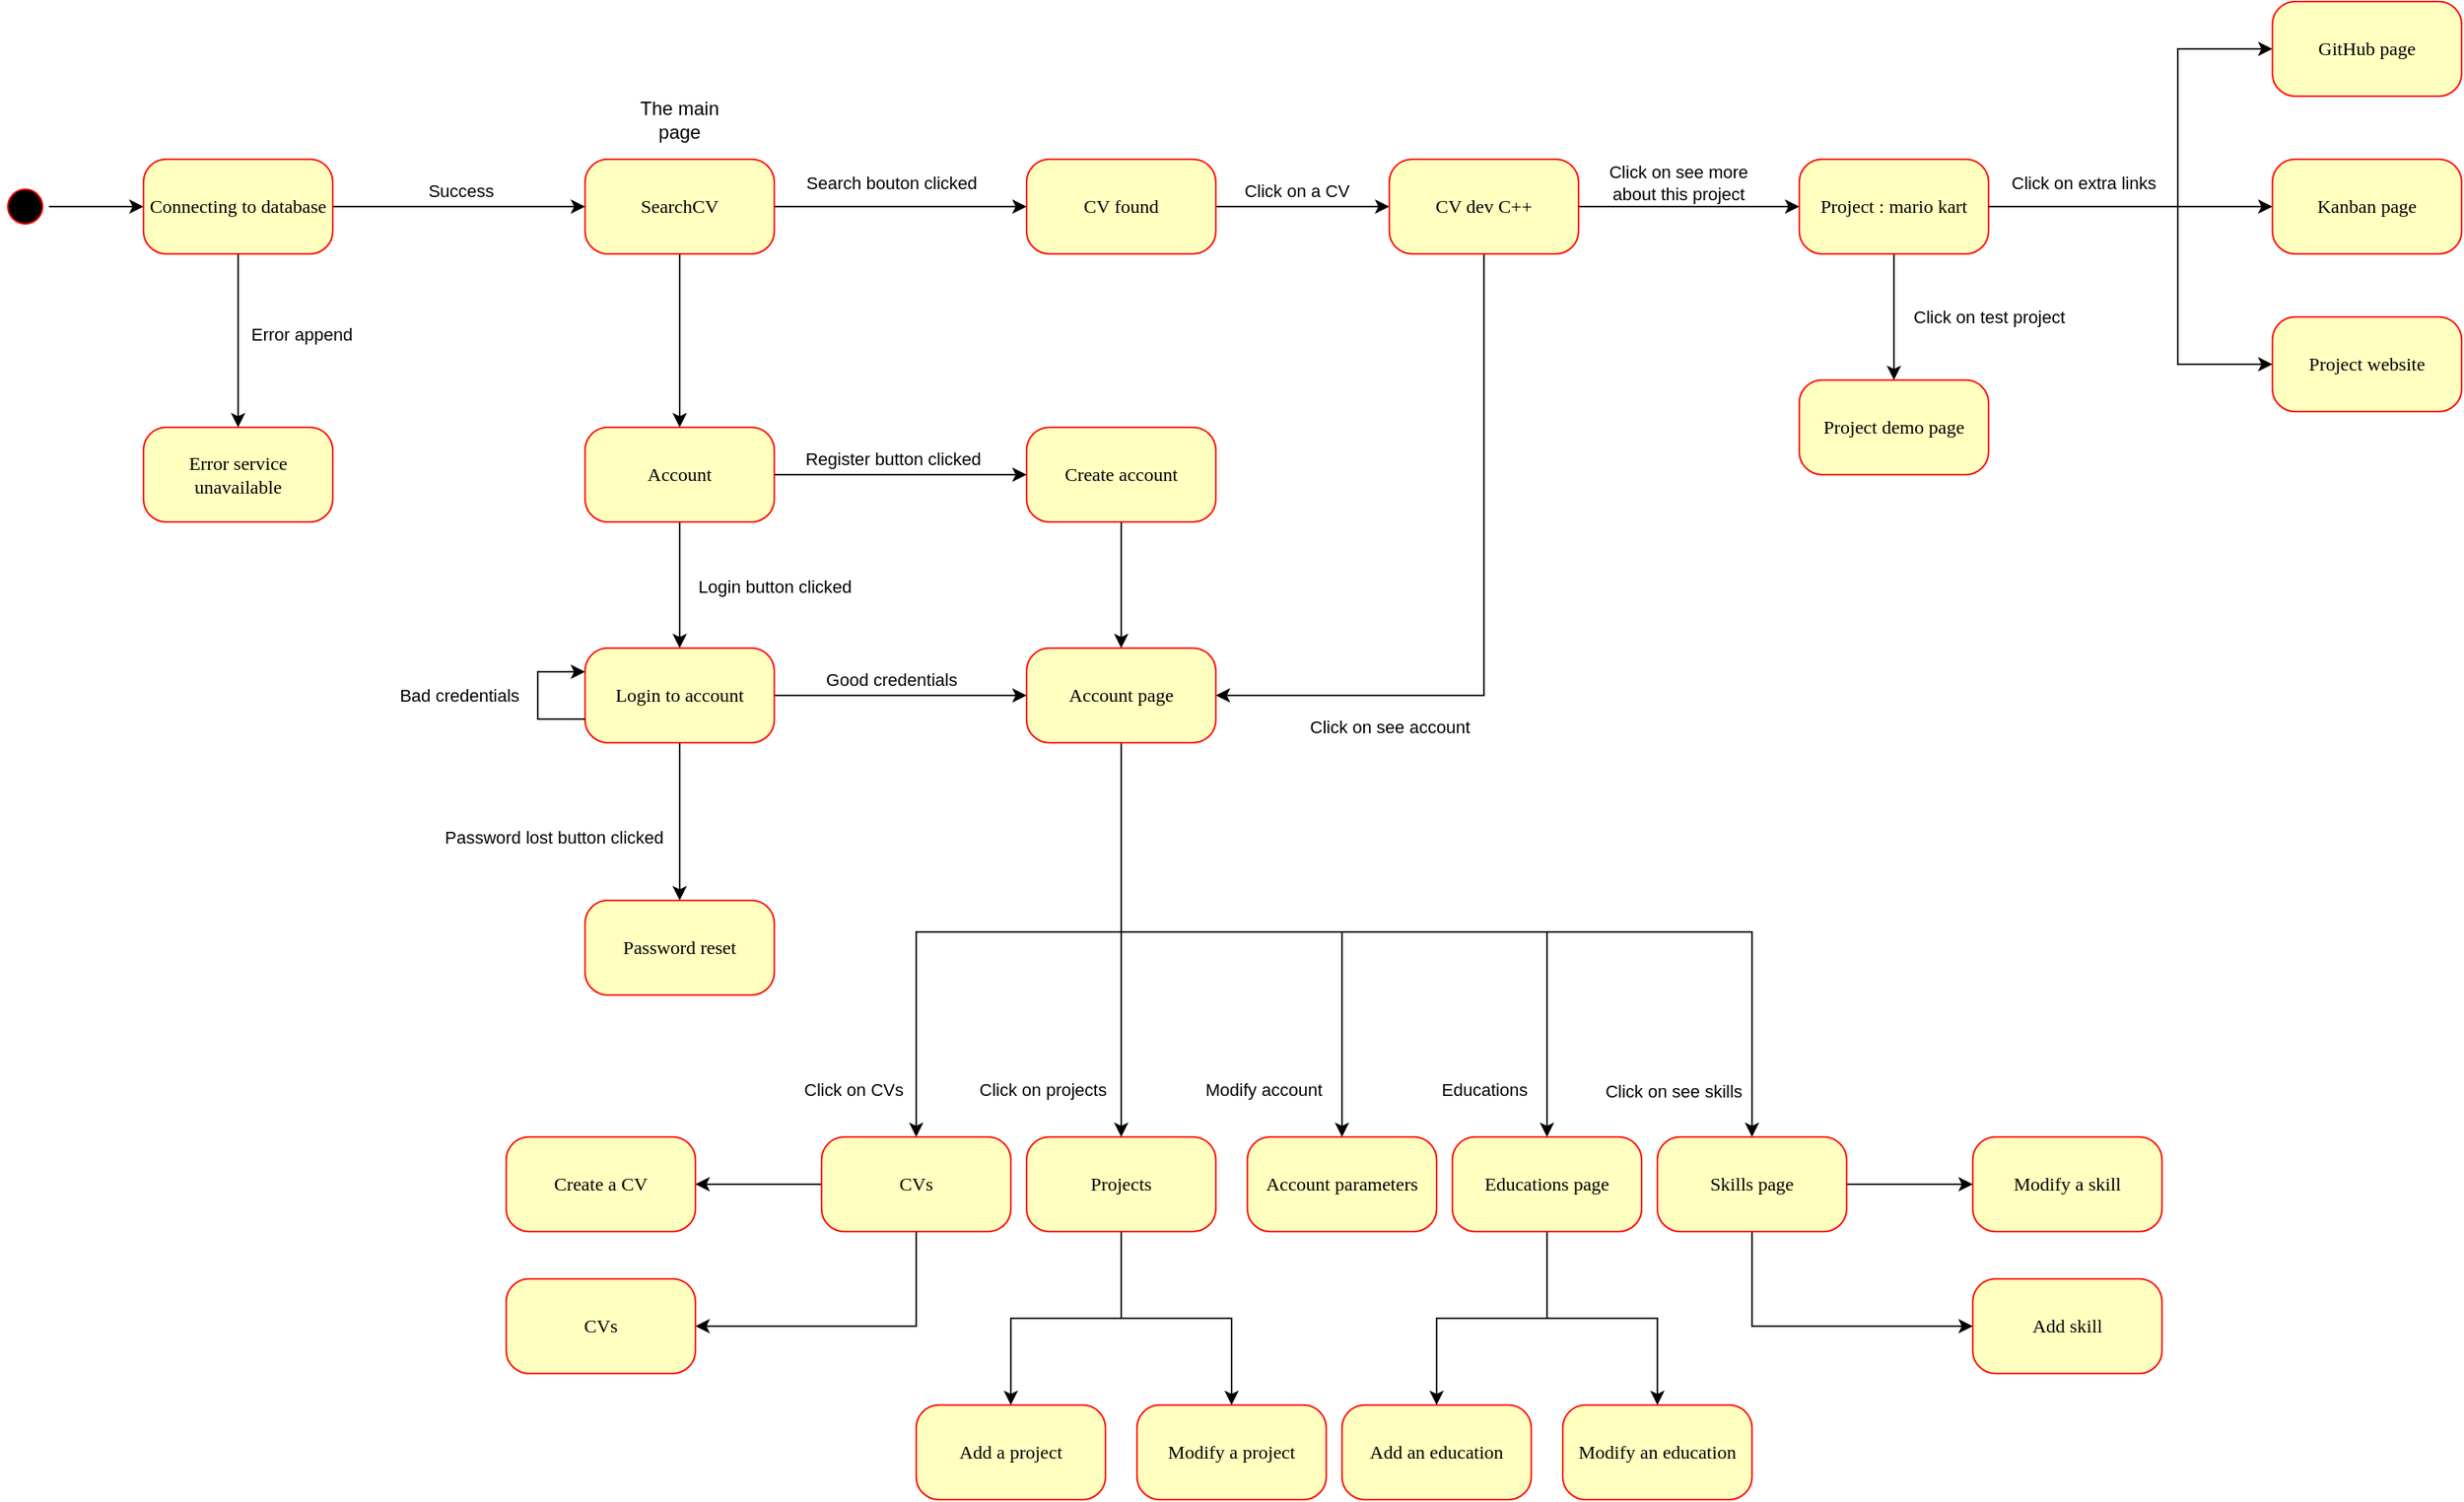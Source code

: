 <mxfile version="16.1.0" type="github">
  <diagram name="Page-1" id="58cdce13-f638-feb5-8d6f-7d28b1aa9fa0">
    <mxGraphModel dx="1909" dy="1073" grid="1" gridSize="10" guides="1" tooltips="1" connect="1" arrows="1" fold="1" page="1" pageScale="1" pageWidth="1100" pageHeight="850" background="none" math="0" shadow="0">
      <root>
        <mxCell id="0" />
        <mxCell id="1" parent="0" />
        <mxCell id="M9PUx_98t4SMwPHc-7L_-4" style="edgeStyle=orthogonalEdgeStyle;rounded=0;orthogonalLoop=1;jettySize=auto;html=1;entryX=0;entryY=0.5;entryDx=0;entryDy=0;" parent="1" source="382b91b5511bd0f7-1" target="M9PUx_98t4SMwPHc-7L_-3" edge="1">
          <mxGeometry relative="1" as="geometry" />
        </mxCell>
        <mxCell id="382b91b5511bd0f7-1" value="" style="ellipse;html=1;shape=startState;fillColor=#000000;strokeColor=#ff0000;rounded=1;shadow=0;comic=0;labelBackgroundColor=none;fontFamily=Verdana;fontSize=12;fontColor=#000000;align=center;direction=south;" parent="1" vertex="1">
          <mxGeometry x="30" y="135" width="30" height="30" as="geometry" />
        </mxCell>
        <mxCell id="M9PUx_98t4SMwPHc-7L_-10" value="" style="edgeStyle=orthogonalEdgeStyle;rounded=0;orthogonalLoop=1;jettySize=auto;html=1;" parent="1" source="382b91b5511bd0f7-6" target="M9PUx_98t4SMwPHc-7L_-9" edge="1">
          <mxGeometry relative="1" as="geometry" />
        </mxCell>
        <mxCell id="M9PUx_98t4SMwPHc-7L_-11" value="Search bouton clicked" style="edgeLabel;html=1;align=center;verticalAlign=middle;resizable=0;points=[];" parent="M9PUx_98t4SMwPHc-7L_-10" vertex="1" connectable="0">
          <mxGeometry x="-0.082" y="2" relative="1" as="geometry">
            <mxPoint y="-13" as="offset" />
          </mxGeometry>
        </mxCell>
        <mxCell id="M9PUx_98t4SMwPHc-7L_-13" value="" style="edgeStyle=orthogonalEdgeStyle;rounded=0;orthogonalLoop=1;jettySize=auto;html=1;" parent="1" source="382b91b5511bd0f7-6" target="M9PUx_98t4SMwPHc-7L_-12" edge="1">
          <mxGeometry relative="1" as="geometry" />
        </mxCell>
        <mxCell id="382b91b5511bd0f7-6" value="SearchCV" style="rounded=1;whiteSpace=wrap;html=1;arcSize=24;fillColor=#ffffc0;strokeColor=#ff0000;shadow=0;comic=0;labelBackgroundColor=none;fontFamily=Verdana;fontSize=12;fontColor=#000000;align=center;" parent="1" vertex="1">
          <mxGeometry x="400" y="120" width="120" height="60" as="geometry" />
        </mxCell>
        <mxCell id="M9PUx_98t4SMwPHc-7L_-2" value="Error service unavailable" style="rounded=1;whiteSpace=wrap;html=1;arcSize=24;fillColor=#ffffc0;strokeColor=#ff0000;shadow=0;comic=0;labelBackgroundColor=none;fontFamily=Verdana;fontSize=12;fontColor=#000000;align=center;" parent="1" vertex="1">
          <mxGeometry x="120" y="290" width="120" height="60" as="geometry" />
        </mxCell>
        <mxCell id="M9PUx_98t4SMwPHc-7L_-5" style="edgeStyle=orthogonalEdgeStyle;rounded=0;orthogonalLoop=1;jettySize=auto;html=1;entryX=0.5;entryY=0;entryDx=0;entryDy=0;" parent="1" source="M9PUx_98t4SMwPHc-7L_-3" target="M9PUx_98t4SMwPHc-7L_-2" edge="1">
          <mxGeometry relative="1" as="geometry" />
        </mxCell>
        <mxCell id="M9PUx_98t4SMwPHc-7L_-7" value="Error append" style="edgeLabel;html=1;align=center;verticalAlign=middle;resizable=0;points=[];" parent="M9PUx_98t4SMwPHc-7L_-5" vertex="1" connectable="0">
          <mxGeometry x="-0.32" y="-1" relative="1" as="geometry">
            <mxPoint x="41" y="13" as="offset" />
          </mxGeometry>
        </mxCell>
        <mxCell id="M9PUx_98t4SMwPHc-7L_-6" style="edgeStyle=orthogonalEdgeStyle;rounded=0;orthogonalLoop=1;jettySize=auto;html=1;exitX=1;exitY=0.5;exitDx=0;exitDy=0;entryX=0;entryY=0.5;entryDx=0;entryDy=0;" parent="1" source="M9PUx_98t4SMwPHc-7L_-3" target="382b91b5511bd0f7-6" edge="1">
          <mxGeometry relative="1" as="geometry" />
        </mxCell>
        <mxCell id="M9PUx_98t4SMwPHc-7L_-8" value="Success" style="edgeLabel;html=1;align=center;verticalAlign=middle;resizable=0;points=[];" parent="M9PUx_98t4SMwPHc-7L_-6" vertex="1" connectable="0">
          <mxGeometry x="0.293" y="2" relative="1" as="geometry">
            <mxPoint x="-23" y="-8" as="offset" />
          </mxGeometry>
        </mxCell>
        <mxCell id="M9PUx_98t4SMwPHc-7L_-3" value="Connecting to database" style="rounded=1;whiteSpace=wrap;html=1;arcSize=24;fillColor=#ffffc0;strokeColor=#ff0000;shadow=0;comic=0;labelBackgroundColor=none;fontFamily=Verdana;fontSize=12;fontColor=#000000;align=center;" parent="1" vertex="1">
          <mxGeometry x="120" y="120" width="120" height="60" as="geometry" />
        </mxCell>
        <mxCell id="VNybithAjD8kK-iq8rZ8-3" value="" style="edgeStyle=orthogonalEdgeStyle;rounded=0;orthogonalLoop=1;jettySize=auto;html=1;" parent="1" source="M9PUx_98t4SMwPHc-7L_-9" target="VNybithAjD8kK-iq8rZ8-2" edge="1">
          <mxGeometry relative="1" as="geometry" />
        </mxCell>
        <mxCell id="VNybithAjD8kK-iq8rZ8-4" value="Click on a CV" style="edgeLabel;html=1;align=center;verticalAlign=middle;resizable=0;points=[];" parent="VNybithAjD8kK-iq8rZ8-3" vertex="1" connectable="0">
          <mxGeometry x="0.098" relative="1" as="geometry">
            <mxPoint x="-10" y="-10" as="offset" />
          </mxGeometry>
        </mxCell>
        <mxCell id="M9PUx_98t4SMwPHc-7L_-9" value="CV found" style="rounded=1;whiteSpace=wrap;html=1;arcSize=24;fillColor=#ffffc0;strokeColor=#ff0000;shadow=0;comic=0;labelBackgroundColor=none;fontFamily=Verdana;fontSize=12;fontColor=#000000;align=center;" parent="1" vertex="1">
          <mxGeometry x="680" y="120" width="120" height="60" as="geometry" />
        </mxCell>
        <mxCell id="M9PUx_98t4SMwPHc-7L_-15" value="" style="edgeStyle=orthogonalEdgeStyle;rounded=0;orthogonalLoop=1;jettySize=auto;html=1;" parent="1" source="M9PUx_98t4SMwPHc-7L_-12" target="M9PUx_98t4SMwPHc-7L_-14" edge="1">
          <mxGeometry relative="1" as="geometry" />
        </mxCell>
        <mxCell id="M9PUx_98t4SMwPHc-7L_-16" value="Register button clicked" style="edgeLabel;html=1;align=center;verticalAlign=middle;resizable=0;points=[];" parent="M9PUx_98t4SMwPHc-7L_-15" vertex="1" connectable="0">
          <mxGeometry x="0.101" y="3" relative="1" as="geometry">
            <mxPoint x="-13" y="-7" as="offset" />
          </mxGeometry>
        </mxCell>
        <mxCell id="M9PUx_98t4SMwPHc-7L_-19" value="" style="edgeStyle=orthogonalEdgeStyle;rounded=0;orthogonalLoop=1;jettySize=auto;html=1;" parent="1" source="M9PUx_98t4SMwPHc-7L_-12" target="M9PUx_98t4SMwPHc-7L_-18" edge="1">
          <mxGeometry relative="1" as="geometry">
            <Array as="points">
              <mxPoint x="460" y="390" />
              <mxPoint x="460" y="390" />
            </Array>
          </mxGeometry>
        </mxCell>
        <mxCell id="M9PUx_98t4SMwPHc-7L_-20" value="Login button clicked" style="edgeLabel;html=1;align=center;verticalAlign=middle;resizable=0;points=[];" parent="M9PUx_98t4SMwPHc-7L_-19" vertex="1" connectable="0">
          <mxGeometry x="0.257" y="-1" relative="1" as="geometry">
            <mxPoint x="61" y="-10" as="offset" />
          </mxGeometry>
        </mxCell>
        <mxCell id="M9PUx_98t4SMwPHc-7L_-12" value="Account" style="rounded=1;whiteSpace=wrap;html=1;arcSize=24;fillColor=#ffffc0;strokeColor=#ff0000;shadow=0;comic=0;labelBackgroundColor=none;fontFamily=Verdana;fontSize=12;fontColor=#000000;align=center;" parent="1" vertex="1">
          <mxGeometry x="400" y="290" width="120" height="60" as="geometry" />
        </mxCell>
        <mxCell id="M9PUx_98t4SMwPHc-7L_-30" style="edgeStyle=orthogonalEdgeStyle;rounded=0;orthogonalLoop=1;jettySize=auto;html=1;entryX=0.5;entryY=0;entryDx=0;entryDy=0;" parent="1" source="M9PUx_98t4SMwPHc-7L_-14" target="M9PUx_98t4SMwPHc-7L_-21" edge="1">
          <mxGeometry relative="1" as="geometry" />
        </mxCell>
        <mxCell id="M9PUx_98t4SMwPHc-7L_-14" value="Create account" style="rounded=1;whiteSpace=wrap;html=1;arcSize=24;fillColor=#ffffc0;strokeColor=#ff0000;shadow=0;comic=0;labelBackgroundColor=none;fontFamily=Verdana;fontSize=12;fontColor=#000000;align=center;" parent="1" vertex="1">
          <mxGeometry x="680" y="290" width="120" height="60" as="geometry" />
        </mxCell>
        <mxCell id="M9PUx_98t4SMwPHc-7L_-17" value="The main page" style="text;html=1;strokeColor=none;fillColor=none;align=center;verticalAlign=middle;whiteSpace=wrap;rounded=0;" parent="1" vertex="1">
          <mxGeometry x="430" y="80" width="60" height="30" as="geometry" />
        </mxCell>
        <mxCell id="M9PUx_98t4SMwPHc-7L_-22" value="" style="edgeStyle=orthogonalEdgeStyle;rounded=0;orthogonalLoop=1;jettySize=auto;html=1;" parent="1" source="M9PUx_98t4SMwPHc-7L_-18" target="M9PUx_98t4SMwPHc-7L_-21" edge="1">
          <mxGeometry relative="1" as="geometry" />
        </mxCell>
        <mxCell id="M9PUx_98t4SMwPHc-7L_-26" value="Good credentials" style="edgeLabel;html=1;align=center;verticalAlign=middle;resizable=0;points=[];" parent="M9PUx_98t4SMwPHc-7L_-22" vertex="1" connectable="0">
          <mxGeometry x="-0.295" y="1" relative="1" as="geometry">
            <mxPoint x="17" y="-9" as="offset" />
          </mxGeometry>
        </mxCell>
        <mxCell id="M9PUx_98t4SMwPHc-7L_-24" value="" style="edgeStyle=orthogonalEdgeStyle;rounded=0;orthogonalLoop=1;jettySize=auto;html=1;" parent="1" source="M9PUx_98t4SMwPHc-7L_-18" target="M9PUx_98t4SMwPHc-7L_-23" edge="1">
          <mxGeometry relative="1" as="geometry" />
        </mxCell>
        <mxCell id="M9PUx_98t4SMwPHc-7L_-25" value="Password lost button clicked" style="edgeLabel;html=1;align=center;verticalAlign=middle;resizable=0;points=[];" parent="M9PUx_98t4SMwPHc-7L_-24" vertex="1" connectable="0">
          <mxGeometry x="-0.269" y="-2" relative="1" as="geometry">
            <mxPoint x="-78" y="23" as="offset" />
          </mxGeometry>
        </mxCell>
        <mxCell id="M9PUx_98t4SMwPHc-7L_-18" value="Login to account" style="rounded=1;whiteSpace=wrap;html=1;arcSize=24;fillColor=#ffffc0;strokeColor=#ff0000;shadow=0;comic=0;labelBackgroundColor=none;fontFamily=Verdana;fontSize=12;fontColor=#000000;align=center;" parent="1" vertex="1">
          <mxGeometry x="400" y="430" width="120" height="60" as="geometry" />
        </mxCell>
        <mxCell id="VNybithAjD8kK-iq8rZ8-9" value="" style="edgeStyle=orthogonalEdgeStyle;rounded=0;orthogonalLoop=1;jettySize=auto;html=1;" parent="1" source="M9PUx_98t4SMwPHc-7L_-21" target="VNybithAjD8kK-iq8rZ8-8" edge="1">
          <mxGeometry relative="1" as="geometry">
            <Array as="points">
              <mxPoint x="740" y="610" />
              <mxPoint x="610" y="610" />
            </Array>
          </mxGeometry>
        </mxCell>
        <mxCell id="VNybithAjD8kK-iq8rZ8-10" value="Click on CVs" style="edgeLabel;html=1;align=center;verticalAlign=middle;resizable=0;points=[];" parent="VNybithAjD8kK-iq8rZ8-9" vertex="1" connectable="0">
          <mxGeometry x="-0.124" y="-1" relative="1" as="geometry">
            <mxPoint x="-124" y="101" as="offset" />
          </mxGeometry>
        </mxCell>
        <mxCell id="VNybithAjD8kK-iq8rZ8-12" value="" style="edgeStyle=orthogonalEdgeStyle;rounded=0;orthogonalLoop=1;jettySize=auto;html=1;" parent="1" source="M9PUx_98t4SMwPHc-7L_-21" target="VNybithAjD8kK-iq8rZ8-11" edge="1">
          <mxGeometry relative="1" as="geometry" />
        </mxCell>
        <mxCell id="VNybithAjD8kK-iq8rZ8-13" value="Click on projects" style="edgeLabel;html=1;align=center;verticalAlign=middle;resizable=0;points=[];" parent="VNybithAjD8kK-iq8rZ8-12" vertex="1" connectable="0">
          <mxGeometry x="0.304" y="2" relative="1" as="geometry">
            <mxPoint x="-52" y="57" as="offset" />
          </mxGeometry>
        </mxCell>
        <mxCell id="VNybithAjD8kK-iq8rZ8-30" value="" style="edgeStyle=orthogonalEdgeStyle;rounded=0;orthogonalLoop=1;jettySize=auto;html=1;" parent="1" source="M9PUx_98t4SMwPHc-7L_-21" target="VNybithAjD8kK-iq8rZ8-29" edge="1">
          <mxGeometry relative="1" as="geometry">
            <Array as="points">
              <mxPoint x="740" y="610" />
              <mxPoint x="880" y="610" />
            </Array>
          </mxGeometry>
        </mxCell>
        <mxCell id="VNybithAjD8kK-iq8rZ8-31" value="Modify account" style="edgeLabel;html=1;align=center;verticalAlign=middle;resizable=0;points=[];" parent="VNybithAjD8kK-iq8rZ8-30" vertex="1" connectable="0">
          <mxGeometry x="0.764" y="-1" relative="1" as="geometry">
            <mxPoint x="-49" y="16" as="offset" />
          </mxGeometry>
        </mxCell>
        <mxCell id="r3mSowHxeAuPkKRKae1A-2" value="" style="edgeStyle=orthogonalEdgeStyle;rounded=0;orthogonalLoop=1;jettySize=auto;html=1;" edge="1" parent="1" source="M9PUx_98t4SMwPHc-7L_-21" target="r3mSowHxeAuPkKRKae1A-1">
          <mxGeometry relative="1" as="geometry">
            <Array as="points">
              <mxPoint x="740" y="610" />
              <mxPoint x="1010" y="610" />
            </Array>
          </mxGeometry>
        </mxCell>
        <mxCell id="r3mSowHxeAuPkKRKae1A-3" value="Educations" style="edgeLabel;html=1;align=center;verticalAlign=middle;resizable=0;points=[];" vertex="1" connectable="0" parent="r3mSowHxeAuPkKRKae1A-2">
          <mxGeometry x="0.77" relative="1" as="geometry">
            <mxPoint x="-40" y="30" as="offset" />
          </mxGeometry>
        </mxCell>
        <mxCell id="r3mSowHxeAuPkKRKae1A-5" value="" style="edgeStyle=orthogonalEdgeStyle;rounded=0;orthogonalLoop=1;jettySize=auto;html=1;" edge="1" parent="1" source="M9PUx_98t4SMwPHc-7L_-21" target="r3mSowHxeAuPkKRKae1A-4">
          <mxGeometry relative="1" as="geometry">
            <Array as="points">
              <mxPoint x="740" y="610" />
              <mxPoint x="1140" y="610" />
            </Array>
          </mxGeometry>
        </mxCell>
        <mxCell id="r3mSowHxeAuPkKRKae1A-11" value="Click on see skills" style="edgeLabel;html=1;align=center;verticalAlign=middle;resizable=0;points=[];" vertex="1" connectable="0" parent="r3mSowHxeAuPkKRKae1A-5">
          <mxGeometry x="0.89" y="2" relative="1" as="geometry">
            <mxPoint x="-52" y="6" as="offset" />
          </mxGeometry>
        </mxCell>
        <mxCell id="M9PUx_98t4SMwPHc-7L_-21" value="Account page" style="whiteSpace=wrap;html=1;fontFamily=Verdana;fillColor=#ffffc0;strokeColor=#ff0000;fontColor=#000000;rounded=1;arcSize=24;shadow=0;comic=0;labelBackgroundColor=none;" parent="1" vertex="1">
          <mxGeometry x="680" y="430" width="120" height="60" as="geometry" />
        </mxCell>
        <mxCell id="M9PUx_98t4SMwPHc-7L_-23" value="Password reset" style="rounded=1;whiteSpace=wrap;html=1;arcSize=24;fillColor=#ffffc0;strokeColor=#ff0000;shadow=0;comic=0;labelBackgroundColor=none;fontFamily=Verdana;fontSize=12;fontColor=#000000;align=center;" parent="1" vertex="1">
          <mxGeometry x="400" y="590" width="120" height="60" as="geometry" />
        </mxCell>
        <mxCell id="M9PUx_98t4SMwPHc-7L_-28" style="edgeStyle=orthogonalEdgeStyle;rounded=0;orthogonalLoop=1;jettySize=auto;html=1;exitX=0;exitY=0.75;exitDx=0;exitDy=0;entryX=0;entryY=0.25;entryDx=0;entryDy=0;" parent="1" source="M9PUx_98t4SMwPHc-7L_-18" target="M9PUx_98t4SMwPHc-7L_-18" edge="1">
          <mxGeometry relative="1" as="geometry">
            <Array as="points">
              <mxPoint x="370" y="475" />
              <mxPoint x="370" y="445" />
            </Array>
          </mxGeometry>
        </mxCell>
        <mxCell id="M9PUx_98t4SMwPHc-7L_-29" value="Bad credentials" style="edgeLabel;html=1;align=center;verticalAlign=middle;resizable=0;points=[];" parent="M9PUx_98t4SMwPHc-7L_-28" vertex="1" connectable="0">
          <mxGeometry x="-0.359" y="-1" relative="1" as="geometry">
            <mxPoint x="-51" y="-14" as="offset" />
          </mxGeometry>
        </mxCell>
        <mxCell id="VNybithAjD8kK-iq8rZ8-5" style="edgeStyle=orthogonalEdgeStyle;rounded=0;orthogonalLoop=1;jettySize=auto;html=1;entryX=1;entryY=0.5;entryDx=0;entryDy=0;" parent="1" source="VNybithAjD8kK-iq8rZ8-2" target="M9PUx_98t4SMwPHc-7L_-21" edge="1">
          <mxGeometry relative="1" as="geometry">
            <Array as="points">
              <mxPoint x="970" y="460" />
            </Array>
          </mxGeometry>
        </mxCell>
        <mxCell id="VNybithAjD8kK-iq8rZ8-6" value="Click on see account" style="edgeLabel;html=1;align=center;verticalAlign=middle;resizable=0;points=[];" parent="VNybithAjD8kK-iq8rZ8-5" vertex="1" connectable="0">
          <mxGeometry x="-0.307" y="-1" relative="1" as="geometry">
            <mxPoint x="-59" y="144" as="offset" />
          </mxGeometry>
        </mxCell>
        <mxCell id="VNybithAjD8kK-iq8rZ8-15" value="" style="edgeStyle=orthogonalEdgeStyle;rounded=0;orthogonalLoop=1;jettySize=auto;html=1;" parent="1" source="VNybithAjD8kK-iq8rZ8-2" target="VNybithAjD8kK-iq8rZ8-14" edge="1">
          <mxGeometry relative="1" as="geometry" />
        </mxCell>
        <mxCell id="VNybithAjD8kK-iq8rZ8-16" value="Click on see more &lt;br&gt;about this project" style="edgeLabel;html=1;align=center;verticalAlign=middle;resizable=0;points=[];" parent="VNybithAjD8kK-iq8rZ8-15" vertex="1" connectable="0">
          <mxGeometry x="-0.1" y="2" relative="1" as="geometry">
            <mxPoint y="-13" as="offset" />
          </mxGeometry>
        </mxCell>
        <mxCell id="VNybithAjD8kK-iq8rZ8-2" value="CV dev C++" style="rounded=1;whiteSpace=wrap;html=1;arcSize=24;fillColor=#ffffc0;strokeColor=#ff0000;shadow=0;comic=0;labelBackgroundColor=none;fontFamily=Verdana;fontSize=12;fontColor=#000000;align=center;" parent="1" vertex="1">
          <mxGeometry x="910" y="120" width="120" height="60" as="geometry" />
        </mxCell>
        <mxCell id="r3mSowHxeAuPkKRKae1A-21" value="" style="edgeStyle=orthogonalEdgeStyle;rounded=0;orthogonalLoop=1;jettySize=auto;html=1;" edge="1" parent="1" source="VNybithAjD8kK-iq8rZ8-8" target="r3mSowHxeAuPkKRKae1A-20">
          <mxGeometry relative="1" as="geometry" />
        </mxCell>
        <mxCell id="r3mSowHxeAuPkKRKae1A-26" style="edgeStyle=orthogonalEdgeStyle;rounded=0;orthogonalLoop=1;jettySize=auto;html=1;exitX=0.5;exitY=1;exitDx=0;exitDy=0;entryX=1;entryY=0.5;entryDx=0;entryDy=0;" edge="1" parent="1" source="VNybithAjD8kK-iq8rZ8-8" target="r3mSowHxeAuPkKRKae1A-22">
          <mxGeometry relative="1" as="geometry" />
        </mxCell>
        <mxCell id="VNybithAjD8kK-iq8rZ8-8" value="CVs" style="whiteSpace=wrap;html=1;fontFamily=Verdana;fillColor=#ffffc0;strokeColor=#ff0000;fontColor=#000000;rounded=1;arcSize=24;shadow=0;comic=0;labelBackgroundColor=none;" parent="1" vertex="1">
          <mxGeometry x="550" y="740" width="120" height="60" as="geometry" />
        </mxCell>
        <mxCell id="r3mSowHxeAuPkKRKae1A-17" value="" style="edgeStyle=orthogonalEdgeStyle;rounded=0;orthogonalLoop=1;jettySize=auto;html=1;" edge="1" parent="1" source="VNybithAjD8kK-iq8rZ8-11" target="r3mSowHxeAuPkKRKae1A-16">
          <mxGeometry relative="1" as="geometry" />
        </mxCell>
        <mxCell id="r3mSowHxeAuPkKRKae1A-19" value="" style="edgeStyle=orthogonalEdgeStyle;rounded=0;orthogonalLoop=1;jettySize=auto;html=1;" edge="1" parent="1" source="VNybithAjD8kK-iq8rZ8-11" target="r3mSowHxeAuPkKRKae1A-18">
          <mxGeometry relative="1" as="geometry" />
        </mxCell>
        <mxCell id="VNybithAjD8kK-iq8rZ8-11" value="Projects" style="whiteSpace=wrap;html=1;fontFamily=Verdana;fillColor=#ffffc0;strokeColor=#ff0000;fontColor=#000000;rounded=1;arcSize=24;shadow=0;comic=0;labelBackgroundColor=none;" parent="1" vertex="1">
          <mxGeometry x="680" y="740" width="120" height="60" as="geometry" />
        </mxCell>
        <mxCell id="VNybithAjD8kK-iq8rZ8-18" value="" style="edgeStyle=orthogonalEdgeStyle;rounded=0;orthogonalLoop=1;jettySize=auto;html=1;" parent="1" source="VNybithAjD8kK-iq8rZ8-14" target="VNybithAjD8kK-iq8rZ8-17" edge="1">
          <mxGeometry relative="1" as="geometry">
            <Array as="points">
              <mxPoint x="1410" y="150" />
              <mxPoint x="1410" y="50" />
            </Array>
          </mxGeometry>
        </mxCell>
        <mxCell id="VNybithAjD8kK-iq8rZ8-20" value="" style="edgeStyle=orthogonalEdgeStyle;rounded=0;orthogonalLoop=1;jettySize=auto;html=1;" parent="1" source="VNybithAjD8kK-iq8rZ8-14" target="VNybithAjD8kK-iq8rZ8-19" edge="1">
          <mxGeometry relative="1" as="geometry">
            <Array as="points">
              <mxPoint x="1340" y="150" />
              <mxPoint x="1340" y="150" />
            </Array>
          </mxGeometry>
        </mxCell>
        <mxCell id="VNybithAjD8kK-iq8rZ8-27" value="" style="edgeStyle=orthogonalEdgeStyle;rounded=0;orthogonalLoop=1;jettySize=auto;html=1;" parent="1" source="VNybithAjD8kK-iq8rZ8-14" target="VNybithAjD8kK-iq8rZ8-26" edge="1">
          <mxGeometry relative="1" as="geometry" />
        </mxCell>
        <mxCell id="VNybithAjD8kK-iq8rZ8-28" value="Click on test project" style="edgeLabel;html=1;align=center;verticalAlign=middle;resizable=0;points=[];" parent="VNybithAjD8kK-iq8rZ8-27" vertex="1" connectable="0">
          <mxGeometry x="-0.362" relative="1" as="geometry">
            <mxPoint x="60" y="14" as="offset" />
          </mxGeometry>
        </mxCell>
        <mxCell id="VNybithAjD8kK-iq8rZ8-14" value="Project : mario kart" style="rounded=1;whiteSpace=wrap;html=1;arcSize=24;fillColor=#ffffc0;strokeColor=#ff0000;shadow=0;comic=0;labelBackgroundColor=none;fontFamily=Verdana;fontSize=12;fontColor=#000000;align=center;" parent="1" vertex="1">
          <mxGeometry x="1170" y="120" width="120" height="60" as="geometry" />
        </mxCell>
        <mxCell id="VNybithAjD8kK-iq8rZ8-17" value="GitHub page" style="rounded=1;whiteSpace=wrap;html=1;arcSize=24;fillColor=#ffffc0;strokeColor=#ff0000;shadow=0;comic=0;labelBackgroundColor=none;fontFamily=Verdana;fontSize=12;fontColor=#000000;align=center;" parent="1" vertex="1">
          <mxGeometry x="1470" y="20" width="120" height="60" as="geometry" />
        </mxCell>
        <mxCell id="VNybithAjD8kK-iq8rZ8-19" value="Kanban page" style="rounded=1;whiteSpace=wrap;html=1;arcSize=24;fillColor=#ffffc0;strokeColor=#ff0000;shadow=0;comic=0;labelBackgroundColor=none;fontFamily=Verdana;fontSize=12;fontColor=#000000;align=center;" parent="1" vertex="1">
          <mxGeometry x="1470" y="120" width="120" height="60" as="geometry" />
        </mxCell>
        <mxCell id="VNybithAjD8kK-iq8rZ8-21" value="Project website" style="rounded=1;whiteSpace=wrap;html=1;arcSize=24;fillColor=#ffffc0;strokeColor=#ff0000;shadow=0;comic=0;labelBackgroundColor=none;fontFamily=Verdana;fontSize=12;fontColor=#000000;align=center;" parent="1" vertex="1">
          <mxGeometry x="1470" y="220" width="120" height="60" as="geometry" />
        </mxCell>
        <mxCell id="VNybithAjD8kK-iq8rZ8-24" value="" style="edgeStyle=orthogonalEdgeStyle;rounded=0;orthogonalLoop=1;jettySize=auto;html=1;" parent="1" source="VNybithAjD8kK-iq8rZ8-14" target="VNybithAjD8kK-iq8rZ8-21" edge="1">
          <mxGeometry relative="1" as="geometry">
            <mxPoint x="1290" y="150" as="sourcePoint" />
            <mxPoint x="1360" y="290" as="targetPoint" />
            <Array as="points">
              <mxPoint x="1410" y="150" />
              <mxPoint x="1410" y="250" />
            </Array>
          </mxGeometry>
        </mxCell>
        <mxCell id="VNybithAjD8kK-iq8rZ8-25" value="Click on extra links" style="edgeLabel;html=1;align=center;verticalAlign=middle;resizable=0;points=[];" parent="VNybithAjD8kK-iq8rZ8-24" vertex="1" connectable="0">
          <mxGeometry x="-0.263" y="-2" relative="1" as="geometry">
            <mxPoint x="-43" y="-17" as="offset" />
          </mxGeometry>
        </mxCell>
        <mxCell id="VNybithAjD8kK-iq8rZ8-26" value="Project demo page" style="rounded=1;whiteSpace=wrap;html=1;arcSize=24;fillColor=#ffffc0;strokeColor=#ff0000;shadow=0;comic=0;labelBackgroundColor=none;fontFamily=Verdana;fontSize=12;fontColor=#000000;align=center;" parent="1" vertex="1">
          <mxGeometry x="1170" y="260" width="120" height="60" as="geometry" />
        </mxCell>
        <mxCell id="VNybithAjD8kK-iq8rZ8-29" value="Account parameters" style="whiteSpace=wrap;html=1;fontFamily=Verdana;fillColor=#ffffc0;strokeColor=#ff0000;fontColor=#000000;rounded=1;arcSize=24;shadow=0;comic=0;labelBackgroundColor=none;" parent="1" vertex="1">
          <mxGeometry x="820" y="740" width="120" height="60" as="geometry" />
        </mxCell>
        <mxCell id="r3mSowHxeAuPkKRKae1A-13" value="" style="edgeStyle=orthogonalEdgeStyle;rounded=0;orthogonalLoop=1;jettySize=auto;html=1;" edge="1" parent="1" source="r3mSowHxeAuPkKRKae1A-1" target="r3mSowHxeAuPkKRKae1A-12">
          <mxGeometry relative="1" as="geometry" />
        </mxCell>
        <mxCell id="r3mSowHxeAuPkKRKae1A-15" value="" style="edgeStyle=orthogonalEdgeStyle;rounded=0;orthogonalLoop=1;jettySize=auto;html=1;" edge="1" parent="1" source="r3mSowHxeAuPkKRKae1A-1" target="r3mSowHxeAuPkKRKae1A-14">
          <mxGeometry relative="1" as="geometry" />
        </mxCell>
        <mxCell id="r3mSowHxeAuPkKRKae1A-1" value="Educations page" style="whiteSpace=wrap;html=1;fontFamily=Verdana;fillColor=#ffffc0;strokeColor=#ff0000;fontColor=#000000;rounded=1;arcSize=24;shadow=0;comic=0;labelBackgroundColor=none;" vertex="1" parent="1">
          <mxGeometry x="950" y="740" width="120" height="60" as="geometry" />
        </mxCell>
        <mxCell id="r3mSowHxeAuPkKRKae1A-7" value="" style="edgeStyle=orthogonalEdgeStyle;rounded=0;orthogonalLoop=1;jettySize=auto;html=1;entryX=0;entryY=0.5;entryDx=0;entryDy=0;" edge="1" parent="1" source="r3mSowHxeAuPkKRKae1A-4" target="r3mSowHxeAuPkKRKae1A-6">
          <mxGeometry relative="1" as="geometry">
            <Array as="points">
              <mxPoint x="1140" y="860" />
            </Array>
          </mxGeometry>
        </mxCell>
        <mxCell id="r3mSowHxeAuPkKRKae1A-9" value="" style="edgeStyle=orthogonalEdgeStyle;rounded=0;orthogonalLoop=1;jettySize=auto;html=1;" edge="1" parent="1" source="r3mSowHxeAuPkKRKae1A-4" target="r3mSowHxeAuPkKRKae1A-8">
          <mxGeometry relative="1" as="geometry" />
        </mxCell>
        <mxCell id="r3mSowHxeAuPkKRKae1A-4" value="Skills page" style="whiteSpace=wrap;html=1;fontFamily=Verdana;fillColor=#ffffc0;strokeColor=#ff0000;fontColor=#000000;rounded=1;arcSize=24;shadow=0;comic=0;labelBackgroundColor=none;" vertex="1" parent="1">
          <mxGeometry x="1080" y="740" width="120" height="60" as="geometry" />
        </mxCell>
        <mxCell id="r3mSowHxeAuPkKRKae1A-6" value="Add skill" style="whiteSpace=wrap;html=1;fontFamily=Verdana;fillColor=#ffffc0;strokeColor=#ff0000;fontColor=#000000;rounded=1;arcSize=24;shadow=0;comic=0;labelBackgroundColor=none;" vertex="1" parent="1">
          <mxGeometry x="1280" y="830" width="120" height="60" as="geometry" />
        </mxCell>
        <mxCell id="r3mSowHxeAuPkKRKae1A-8" value="Modify a skill" style="whiteSpace=wrap;html=1;fontFamily=Verdana;fillColor=#ffffc0;strokeColor=#ff0000;fontColor=#000000;rounded=1;arcSize=24;shadow=0;comic=0;labelBackgroundColor=none;" vertex="1" parent="1">
          <mxGeometry x="1280" y="740" width="120" height="60" as="geometry" />
        </mxCell>
        <mxCell id="r3mSowHxeAuPkKRKae1A-12" value="Modify an education" style="whiteSpace=wrap;html=1;fontFamily=Verdana;fillColor=#ffffc0;strokeColor=#ff0000;fontColor=#000000;rounded=1;arcSize=24;shadow=0;comic=0;labelBackgroundColor=none;" vertex="1" parent="1">
          <mxGeometry x="1020" y="910" width="120" height="60" as="geometry" />
        </mxCell>
        <mxCell id="r3mSowHxeAuPkKRKae1A-14" value="Add an education" style="whiteSpace=wrap;html=1;fontFamily=Verdana;fillColor=#ffffc0;strokeColor=#ff0000;fontColor=#000000;rounded=1;arcSize=24;shadow=0;comic=0;labelBackgroundColor=none;" vertex="1" parent="1">
          <mxGeometry x="880" y="910" width="120" height="60" as="geometry" />
        </mxCell>
        <mxCell id="r3mSowHxeAuPkKRKae1A-16" value="Modify a project" style="whiteSpace=wrap;html=1;fontFamily=Verdana;fillColor=#ffffc0;strokeColor=#ff0000;fontColor=#000000;rounded=1;arcSize=24;shadow=0;comic=0;labelBackgroundColor=none;" vertex="1" parent="1">
          <mxGeometry x="750" y="910" width="120" height="60" as="geometry" />
        </mxCell>
        <mxCell id="r3mSowHxeAuPkKRKae1A-18" value="Add a project" style="whiteSpace=wrap;html=1;fontFamily=Verdana;fillColor=#ffffc0;strokeColor=#ff0000;fontColor=#000000;rounded=1;arcSize=24;shadow=0;comic=0;labelBackgroundColor=none;" vertex="1" parent="1">
          <mxGeometry x="610" y="910" width="120" height="60" as="geometry" />
        </mxCell>
        <mxCell id="r3mSowHxeAuPkKRKae1A-20" value="Create a CV" style="whiteSpace=wrap;html=1;fontFamily=Verdana;fillColor=#ffffc0;strokeColor=#ff0000;fontColor=#000000;rounded=1;arcSize=24;shadow=0;comic=0;labelBackgroundColor=none;" vertex="1" parent="1">
          <mxGeometry x="350" y="740" width="120" height="60" as="geometry" />
        </mxCell>
        <mxCell id="r3mSowHxeAuPkKRKae1A-22" value="CVs" style="whiteSpace=wrap;html=1;fontFamily=Verdana;fillColor=#ffffc0;strokeColor=#ff0000;fontColor=#000000;rounded=1;arcSize=24;shadow=0;comic=0;labelBackgroundColor=none;" vertex="1" parent="1">
          <mxGeometry x="350" y="830" width="120" height="60" as="geometry" />
        </mxCell>
      </root>
    </mxGraphModel>
  </diagram>
</mxfile>
